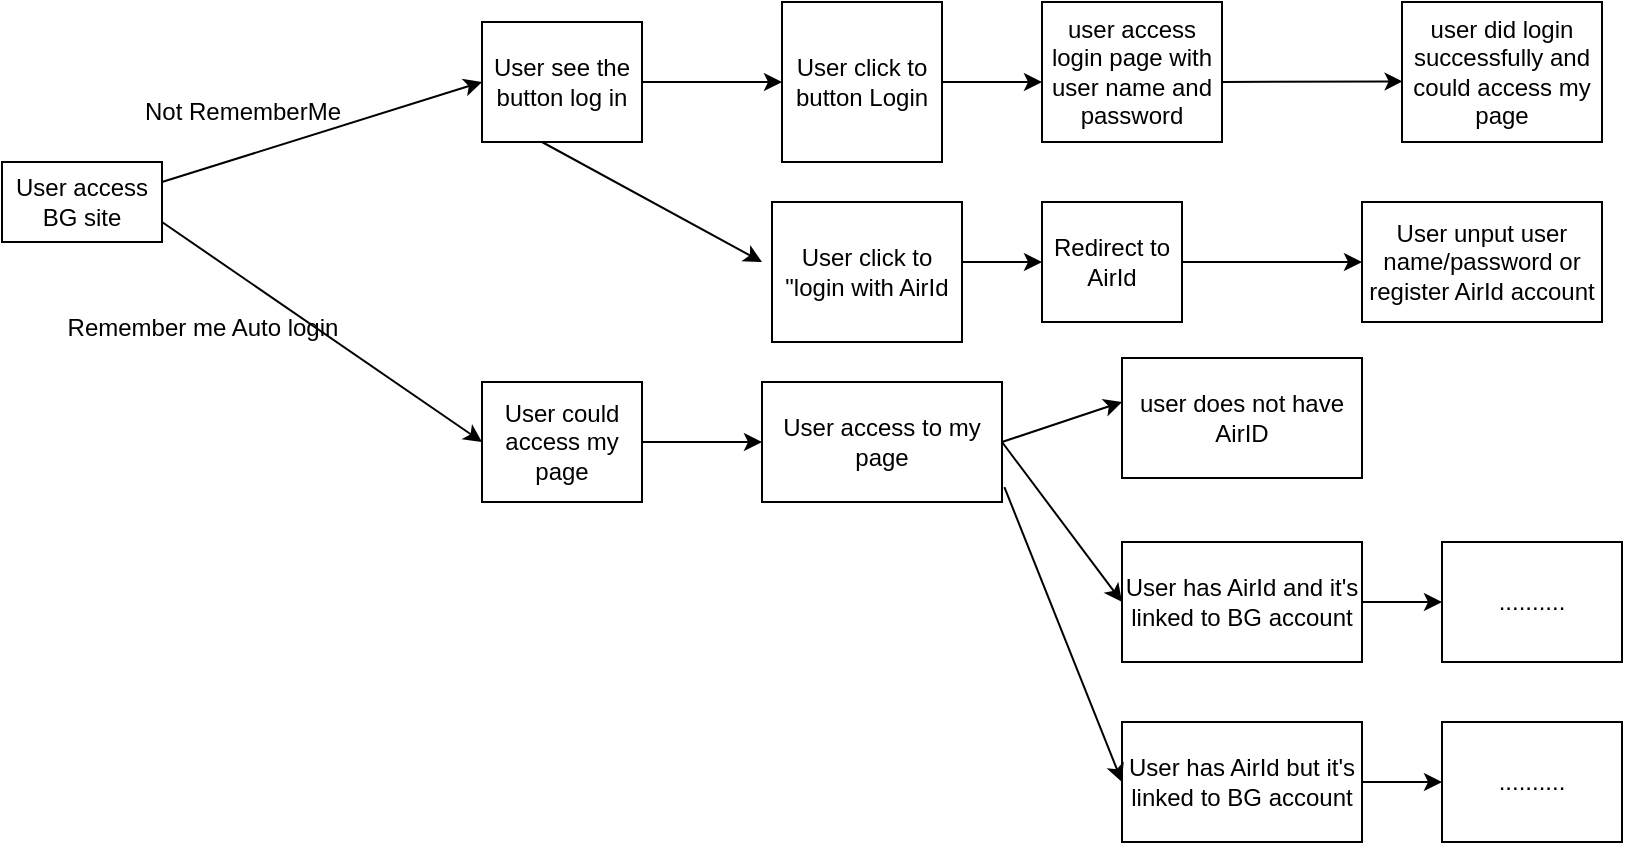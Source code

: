 <mxfile version="24.0.7" type="github">
  <diagram name="Page-1" id="Fcn9jM98uS2jvSKnwGbW">
    <mxGraphModel dx="1290" dy="565" grid="1" gridSize="10" guides="1" tooltips="1" connect="1" arrows="1" fold="1" page="1" pageScale="1" pageWidth="850" pageHeight="1100" math="0" shadow="0">
      <root>
        <mxCell id="0" />
        <mxCell id="1" parent="0" />
        <mxCell id="-wg8mWz5xFxZ196zpdjj-1" value="User access BG site" style="rounded=0;whiteSpace=wrap;html=1;" vertex="1" parent="1">
          <mxGeometry x="40" y="80" width="80" height="40" as="geometry" />
        </mxCell>
        <mxCell id="-wg8mWz5xFxZ196zpdjj-2" value="" style="endArrow=classic;html=1;rounded=0;exitX=1;exitY=0.25;exitDx=0;exitDy=0;" edge="1" parent="1" source="-wg8mWz5xFxZ196zpdjj-1">
          <mxGeometry width="50" height="50" relative="1" as="geometry">
            <mxPoint x="280" y="250" as="sourcePoint" />
            <mxPoint x="280" y="40" as="targetPoint" />
          </mxGeometry>
        </mxCell>
        <mxCell id="-wg8mWz5xFxZ196zpdjj-6" value="Not RememberMe" style="text;html=1;align=center;verticalAlign=middle;resizable=0;points=[];autosize=1;strokeColor=none;fillColor=none;" vertex="1" parent="1">
          <mxGeometry x="100" y="40" width="120" height="30" as="geometry" />
        </mxCell>
        <mxCell id="-wg8mWz5xFxZ196zpdjj-7" value="User see the button log in" style="rounded=0;whiteSpace=wrap;html=1;" vertex="1" parent="1">
          <mxGeometry x="280" y="10" width="80" height="60" as="geometry" />
        </mxCell>
        <mxCell id="-wg8mWz5xFxZ196zpdjj-8" value="" style="endArrow=classic;html=1;rounded=0;exitX=1;exitY=0.75;exitDx=0;exitDy=0;" edge="1" parent="1" source="-wg8mWz5xFxZ196zpdjj-1">
          <mxGeometry width="50" height="50" relative="1" as="geometry">
            <mxPoint x="280" y="250" as="sourcePoint" />
            <mxPoint x="280" y="220" as="targetPoint" />
          </mxGeometry>
        </mxCell>
        <mxCell id="-wg8mWz5xFxZ196zpdjj-9" value="User could access my page" style="rounded=0;whiteSpace=wrap;html=1;" vertex="1" parent="1">
          <mxGeometry x="280" y="190" width="80" height="60" as="geometry" />
        </mxCell>
        <mxCell id="-wg8mWz5xFxZ196zpdjj-10" value="Remember me Auto login" style="text;html=1;align=center;verticalAlign=middle;resizable=0;points=[];autosize=1;strokeColor=none;fillColor=none;" vertex="1" parent="1">
          <mxGeometry x="60" y="148" width="160" height="30" as="geometry" />
        </mxCell>
        <mxCell id="-wg8mWz5xFxZ196zpdjj-11" value="" style="endArrow=classic;html=1;rounded=0;exitX=1;exitY=0.5;exitDx=0;exitDy=0;" edge="1" parent="1" source="-wg8mWz5xFxZ196zpdjj-7">
          <mxGeometry width="50" height="50" relative="1" as="geometry">
            <mxPoint x="280" y="250" as="sourcePoint" />
            <mxPoint x="430" y="40" as="targetPoint" />
          </mxGeometry>
        </mxCell>
        <mxCell id="-wg8mWz5xFxZ196zpdjj-12" value="User click to button Login" style="whiteSpace=wrap;html=1;aspect=fixed;" vertex="1" parent="1">
          <mxGeometry x="430" width="80" height="80" as="geometry" />
        </mxCell>
        <mxCell id="-wg8mWz5xFxZ196zpdjj-13" value="user access login page with user name and password" style="rounded=0;whiteSpace=wrap;html=1;" vertex="1" parent="1">
          <mxGeometry x="560" width="90" height="70" as="geometry" />
        </mxCell>
        <mxCell id="-wg8mWz5xFxZ196zpdjj-14" value="" style="endArrow=classic;html=1;rounded=0;exitX=1;exitY=0.5;exitDx=0;exitDy=0;" edge="1" parent="1" source="-wg8mWz5xFxZ196zpdjj-12">
          <mxGeometry width="50" height="50" relative="1" as="geometry">
            <mxPoint x="280" y="250" as="sourcePoint" />
            <mxPoint x="560" y="40" as="targetPoint" />
          </mxGeometry>
        </mxCell>
        <mxCell id="-wg8mWz5xFxZ196zpdjj-15" value="User click to &quot;login with AirId" style="rounded=0;whiteSpace=wrap;html=1;" vertex="1" parent="1">
          <mxGeometry x="425" y="100" width="95" height="70" as="geometry" />
        </mxCell>
        <mxCell id="-wg8mWz5xFxZ196zpdjj-16" value="" style="endArrow=classic;html=1;rounded=0;exitX=0.375;exitY=1;exitDx=0;exitDy=0;exitPerimeter=0;" edge="1" parent="1" source="-wg8mWz5xFxZ196zpdjj-7">
          <mxGeometry width="50" height="50" relative="1" as="geometry">
            <mxPoint x="280" y="250" as="sourcePoint" />
            <mxPoint x="420" y="130" as="targetPoint" />
          </mxGeometry>
        </mxCell>
        <mxCell id="-wg8mWz5xFxZ196zpdjj-17" value="Redirect to AirId" style="rounded=0;whiteSpace=wrap;html=1;" vertex="1" parent="1">
          <mxGeometry x="560" y="100" width="70" height="60" as="geometry" />
        </mxCell>
        <mxCell id="-wg8mWz5xFxZ196zpdjj-18" value="User unput user name/password or register AirId account" style="rounded=0;whiteSpace=wrap;html=1;" vertex="1" parent="1">
          <mxGeometry x="720" y="100" width="120" height="60" as="geometry" />
        </mxCell>
        <mxCell id="-wg8mWz5xFxZ196zpdjj-19" value="" style="endArrow=classic;html=1;rounded=0;entryX=0;entryY=0.5;entryDx=0;entryDy=0;" edge="1" parent="1" target="-wg8mWz5xFxZ196zpdjj-17">
          <mxGeometry width="50" height="50" relative="1" as="geometry">
            <mxPoint x="520" y="130" as="sourcePoint" />
            <mxPoint x="570" y="80" as="targetPoint" />
          </mxGeometry>
        </mxCell>
        <mxCell id="-wg8mWz5xFxZ196zpdjj-20" value="" style="endArrow=classic;html=1;rounded=0;exitX=1;exitY=0.5;exitDx=0;exitDy=0;entryX=0;entryY=0.5;entryDx=0;entryDy=0;" edge="1" parent="1" source="-wg8mWz5xFxZ196zpdjj-17" target="-wg8mWz5xFxZ196zpdjj-18">
          <mxGeometry width="50" height="50" relative="1" as="geometry">
            <mxPoint x="280" y="250" as="sourcePoint" />
            <mxPoint x="330" y="200" as="targetPoint" />
          </mxGeometry>
        </mxCell>
        <mxCell id="-wg8mWz5xFxZ196zpdjj-21" value="User access to my page" style="rounded=0;whiteSpace=wrap;html=1;" vertex="1" parent="1">
          <mxGeometry x="420" y="190" width="120" height="60" as="geometry" />
        </mxCell>
        <mxCell id="-wg8mWz5xFxZ196zpdjj-22" value="" style="endArrow=classic;html=1;rounded=0;exitX=1;exitY=0.5;exitDx=0;exitDy=0;entryX=0;entryY=0.5;entryDx=0;entryDy=0;" edge="1" parent="1" source="-wg8mWz5xFxZ196zpdjj-9" target="-wg8mWz5xFxZ196zpdjj-21">
          <mxGeometry width="50" height="50" relative="1" as="geometry">
            <mxPoint x="280" y="250" as="sourcePoint" />
            <mxPoint x="330" y="200" as="targetPoint" />
          </mxGeometry>
        </mxCell>
        <mxCell id="-wg8mWz5xFxZ196zpdjj-23" value="" style="endArrow=classic;html=1;rounded=0;exitX=1;exitY=0.5;exitDx=0;exitDy=0;" edge="1" parent="1" source="-wg8mWz5xFxZ196zpdjj-21">
          <mxGeometry width="50" height="50" relative="1" as="geometry">
            <mxPoint x="280" y="250" as="sourcePoint" />
            <mxPoint x="600" y="200" as="targetPoint" />
          </mxGeometry>
        </mxCell>
        <mxCell id="-wg8mWz5xFxZ196zpdjj-24" value="user did login successfully and could access my page" style="rounded=0;whiteSpace=wrap;html=1;" vertex="1" parent="1">
          <mxGeometry x="740" width="100" height="70" as="geometry" />
        </mxCell>
        <mxCell id="-wg8mWz5xFxZ196zpdjj-25" value="" style="endArrow=classic;html=1;rounded=0;entryX=0.003;entryY=0.567;entryDx=0;entryDy=0;entryPerimeter=0;" edge="1" parent="1" target="-wg8mWz5xFxZ196zpdjj-24">
          <mxGeometry width="50" height="50" relative="1" as="geometry">
            <mxPoint x="650" y="40" as="sourcePoint" />
            <mxPoint x="700" y="-10" as="targetPoint" />
          </mxGeometry>
        </mxCell>
        <mxCell id="-wg8mWz5xFxZ196zpdjj-26" value="user does not have AirID" style="rounded=0;whiteSpace=wrap;html=1;" vertex="1" parent="1">
          <mxGeometry x="600" y="178" width="120" height="60" as="geometry" />
        </mxCell>
        <mxCell id="-wg8mWz5xFxZ196zpdjj-27" value="" style="endArrow=classic;html=1;rounded=0;" edge="1" parent="1">
          <mxGeometry width="50" height="50" relative="1" as="geometry">
            <mxPoint x="540" y="220" as="sourcePoint" />
            <mxPoint x="600" y="300" as="targetPoint" />
          </mxGeometry>
        </mxCell>
        <mxCell id="-wg8mWz5xFxZ196zpdjj-28" value="User has AirId and it&#39;s linked to BG account" style="rounded=0;whiteSpace=wrap;html=1;" vertex="1" parent="1">
          <mxGeometry x="600" y="270" width="120" height="60" as="geometry" />
        </mxCell>
        <mxCell id="-wg8mWz5xFxZ196zpdjj-29" value="User has AirId but it&#39;s linked to BG account" style="rounded=0;whiteSpace=wrap;html=1;" vertex="1" parent="1">
          <mxGeometry x="600" y="360" width="120" height="60" as="geometry" />
        </mxCell>
        <mxCell id="-wg8mWz5xFxZ196zpdjj-30" value="" style="endArrow=classic;html=1;rounded=0;exitX=1.01;exitY=0.876;exitDx=0;exitDy=0;exitPerimeter=0;entryX=0;entryY=0.5;entryDx=0;entryDy=0;" edge="1" parent="1" source="-wg8mWz5xFxZ196zpdjj-21" target="-wg8mWz5xFxZ196zpdjj-29">
          <mxGeometry width="50" height="50" relative="1" as="geometry">
            <mxPoint x="430" y="320" as="sourcePoint" />
            <mxPoint x="480" y="270" as="targetPoint" />
          </mxGeometry>
        </mxCell>
        <mxCell id="-wg8mWz5xFxZ196zpdjj-31" value="" style="endArrow=classic;html=1;rounded=0;" edge="1" parent="1">
          <mxGeometry width="50" height="50" relative="1" as="geometry">
            <mxPoint x="720" y="300" as="sourcePoint" />
            <mxPoint x="760" y="300" as="targetPoint" />
          </mxGeometry>
        </mxCell>
        <mxCell id="-wg8mWz5xFxZ196zpdjj-32" value=".........." style="rounded=0;whiteSpace=wrap;html=1;" vertex="1" parent="1">
          <mxGeometry x="760" y="270" width="90" height="60" as="geometry" />
        </mxCell>
        <mxCell id="-wg8mWz5xFxZ196zpdjj-33" value=".........." style="rounded=0;whiteSpace=wrap;html=1;" vertex="1" parent="1">
          <mxGeometry x="760" y="360" width="90" height="60" as="geometry" />
        </mxCell>
        <mxCell id="-wg8mWz5xFxZ196zpdjj-34" value="" style="endArrow=classic;html=1;rounded=0;exitX=1;exitY=0.5;exitDx=0;exitDy=0;entryX=0;entryY=0.5;entryDx=0;entryDy=0;" edge="1" parent="1" source="-wg8mWz5xFxZ196zpdjj-29" target="-wg8mWz5xFxZ196zpdjj-33">
          <mxGeometry width="50" height="50" relative="1" as="geometry">
            <mxPoint x="730" y="310" as="sourcePoint" />
            <mxPoint x="770" y="310" as="targetPoint" />
          </mxGeometry>
        </mxCell>
      </root>
    </mxGraphModel>
  </diagram>
</mxfile>
